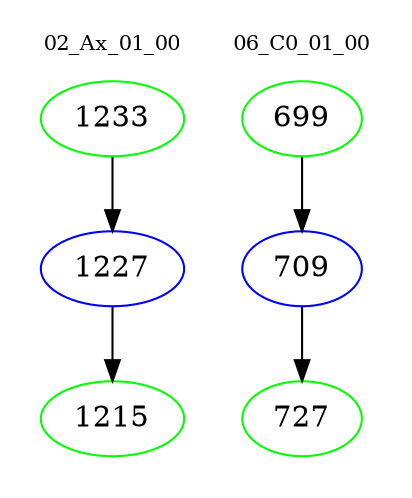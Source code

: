 digraph{
subgraph cluster_0 {
color = white
label = "02_Ax_01_00";
fontsize=10;
T0_1233 [label="1233", color="green"]
T0_1233 -> T0_1227 [color="black"]
T0_1227 [label="1227", color="blue"]
T0_1227 -> T0_1215 [color="black"]
T0_1215 [label="1215", color="green"]
}
subgraph cluster_1 {
color = white
label = "06_C0_01_00";
fontsize=10;
T1_699 [label="699", color="green"]
T1_699 -> T1_709 [color="black"]
T1_709 [label="709", color="blue"]
T1_709 -> T1_727 [color="black"]
T1_727 [label="727", color="green"]
}
}
